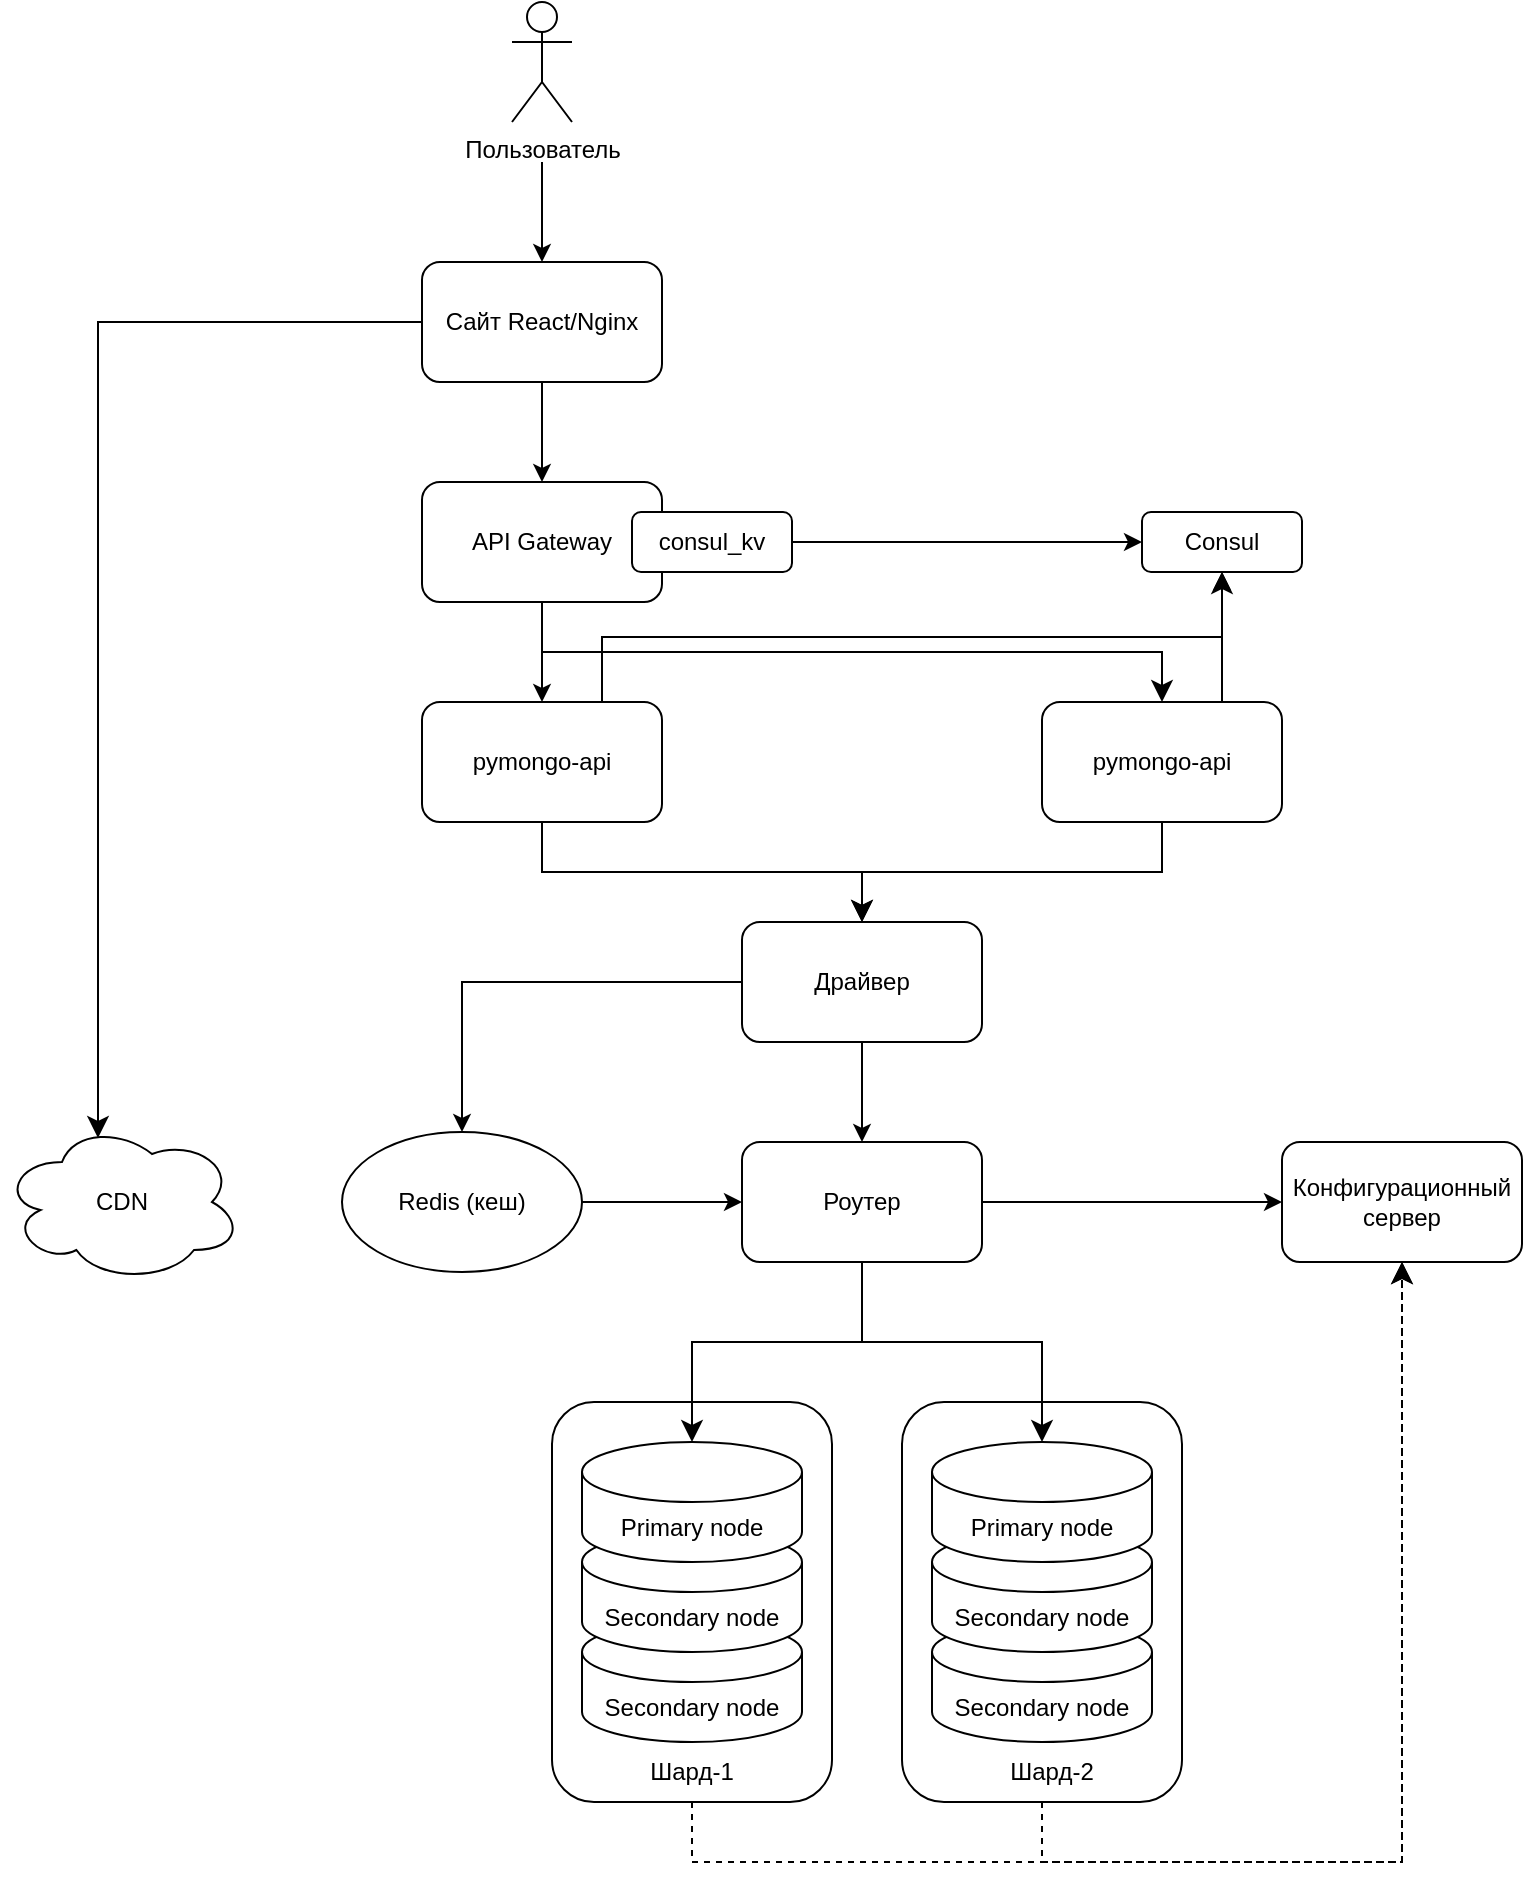 <mxfile version="28.1.1">
  <diagram name="Page-1" id="-H_mtQnk-PTXWXPvYvuk">
    <mxGraphModel dx="1418" dy="1775" grid="1" gridSize="10" guides="1" tooltips="1" connect="1" arrows="1" fold="1" page="1" pageScale="1" pageWidth="1169" pageHeight="827" math="0" shadow="0">
      <root>
        <mxCell id="0" />
        <mxCell id="1" parent="0" />
        <mxCell id="L3L8s4L8XBrhgthileNt-4" value="" style="rounded=1;whiteSpace=wrap;html=1;" parent="1" vertex="1">
          <mxGeometry x="335" y="430" width="140" height="200" as="geometry" />
        </mxCell>
        <mxCell id="zA23MoTUsTF4_91t8viU-3" value="pymongo-api" style="rounded=1;whiteSpace=wrap;html=1;" parent="1" vertex="1">
          <mxGeometry x="270" y="80" width="120" height="60" as="geometry" />
        </mxCell>
        <mxCell id="QN56Hen4QdMKIm7ekJaX-3" style="edgeStyle=orthogonalEdgeStyle;rounded=0;orthogonalLoop=1;jettySize=auto;html=1;entryX=0.5;entryY=0;entryDx=0;entryDy=0;" parent="1" source="ZDiS8tOswUMUVhU6oUfK-1" target="QN56Hen4QdMKIm7ekJaX-1" edge="1">
          <mxGeometry relative="1" as="geometry" />
        </mxCell>
        <mxCell id="ZDiS8tOswUMUVhU6oUfK-1" value="Драйвер" style="rounded=1;whiteSpace=wrap;html=1;" parent="1" vertex="1">
          <mxGeometry x="430" y="190" width="120" height="60" as="geometry" />
        </mxCell>
        <mxCell id="ZDiS8tOswUMUVhU6oUfK-4" value="Роутер" style="rounded=1;whiteSpace=wrap;html=1;" parent="1" vertex="1">
          <mxGeometry x="430" y="300" width="120" height="60" as="geometry" />
        </mxCell>
        <mxCell id="ZDiS8tOswUMUVhU6oUfK-8" value="" style="endArrow=classic;html=1;rounded=0;exitX=0.5;exitY=1;exitDx=0;exitDy=0;" parent="1" source="ZDiS8tOswUMUVhU6oUfK-1" edge="1">
          <mxGeometry width="50" height="50" relative="1" as="geometry">
            <mxPoint x="560" y="510" as="sourcePoint" />
            <mxPoint x="490" y="300" as="targetPoint" />
          </mxGeometry>
        </mxCell>
        <mxCell id="ZDiS8tOswUMUVhU6oUfK-11" value="Конфигурационный сервер" style="rounded=1;whiteSpace=wrap;html=1;" parent="1" vertex="1">
          <mxGeometry x="700" y="300" width="120" height="60" as="geometry" />
        </mxCell>
        <mxCell id="ZDiS8tOswUMUVhU6oUfK-12" value="" style="endArrow=classic;html=1;rounded=0;exitX=1;exitY=0.5;exitDx=0;exitDy=0;entryX=0;entryY=0.5;entryDx=0;entryDy=0;" parent="1" source="ZDiS8tOswUMUVhU6oUfK-4" target="ZDiS8tOswUMUVhU6oUfK-11" edge="1">
          <mxGeometry width="50" height="50" relative="1" as="geometry">
            <mxPoint x="560" y="610" as="sourcePoint" />
            <mxPoint x="610" y="560" as="targetPoint" />
          </mxGeometry>
        </mxCell>
        <mxCell id="ZDiS8tOswUMUVhU6oUfK-16" value="" style="edgeStyle=elbowEdgeStyle;elbow=vertical;endArrow=classic;html=1;curved=0;rounded=0;endSize=8;startSize=8;exitX=0.5;exitY=1;exitDx=0;exitDy=0;entryX=0.5;entryY=0;entryDx=0;entryDy=0;entryPerimeter=0;" parent="1" source="ZDiS8tOswUMUVhU6oUfK-4" target="ZDiS8tOswUMUVhU6oUfK-13" edge="1">
          <mxGeometry width="50" height="50" relative="1" as="geometry">
            <mxPoint x="560" y="610" as="sourcePoint" />
            <mxPoint x="610" y="560" as="targetPoint" />
            <Array as="points">
              <mxPoint x="450" y="400" />
            </Array>
          </mxGeometry>
        </mxCell>
        <mxCell id="ZDiS8tOswUMUVhU6oUfK-17" value="" style="edgeStyle=elbowEdgeStyle;elbow=vertical;endArrow=classic;html=1;curved=0;rounded=0;endSize=8;startSize=8;entryX=0.5;entryY=1;entryDx=0;entryDy=0;exitX=0.5;exitY=1;exitDx=0;exitDy=0;dashed=1;" parent="1" source="L3L8s4L8XBrhgthileNt-6" target="ZDiS8tOswUMUVhU6oUfK-11" edge="1">
          <mxGeometry width="50" height="50" relative="1" as="geometry">
            <mxPoint x="582.04" y="604.35" as="sourcePoint" />
            <mxPoint x="610" y="460" as="targetPoint" />
            <Array as="points">
              <mxPoint x="660" y="660" />
            </Array>
          </mxGeometry>
        </mxCell>
        <mxCell id="ZDiS8tOswUMUVhU6oUfK-18" value="" style="edgeStyle=elbowEdgeStyle;elbow=vertical;endArrow=classic;html=1;curved=0;rounded=0;endSize=8;startSize=8;exitX=0.5;exitY=1;exitDx=0;exitDy=0;entryX=0.5;entryY=1;entryDx=0;entryDy=0;dashed=1;" parent="1" source="L3L8s4L8XBrhgthileNt-4" target="ZDiS8tOswUMUVhU6oUfK-11" edge="1">
          <mxGeometry width="50" height="50" relative="1" as="geometry">
            <mxPoint x="560" y="510" as="sourcePoint" />
            <mxPoint x="760" y="370" as="targetPoint" />
            <Array as="points">
              <mxPoint x="580" y="660" />
            </Array>
          </mxGeometry>
        </mxCell>
        <mxCell id="L3L8s4L8XBrhgthileNt-3" value="" style="edgeStyle=elbowEdgeStyle;elbow=vertical;endArrow=classic;html=1;curved=0;rounded=0;endSize=8;startSize=8;exitX=0.5;exitY=1;exitDx=0;exitDy=0;exitPerimeter=0;entryX=0.5;entryY=1;entryDx=0;entryDy=0;dashed=1;" parent="1" source="ZDiS8tOswUMUVhU6oUfK-13" target="L3L8s4L8XBrhgthileNt-2" edge="1">
          <mxGeometry width="50" height="50" relative="1" as="geometry">
            <mxPoint x="405" y="510" as="sourcePoint" />
            <mxPoint x="760" y="360" as="targetPoint" />
            <Array as="points" />
          </mxGeometry>
        </mxCell>
        <mxCell id="L3L8s4L8XBrhgthileNt-2" value="Secondary node" style="shape=cylinder3;whiteSpace=wrap;html=1;boundedLbl=1;backgroundOutline=1;size=15;" parent="1" vertex="1">
          <mxGeometry x="350" y="540" width="110" height="60" as="geometry" />
        </mxCell>
        <mxCell id="L3L8s4L8XBrhgthileNt-1" value="Secondary node" style="shape=cylinder3;whiteSpace=wrap;html=1;boundedLbl=1;backgroundOutline=1;size=15;" parent="1" vertex="1">
          <mxGeometry x="350" y="495" width="110" height="60" as="geometry" />
        </mxCell>
        <mxCell id="ZDiS8tOswUMUVhU6oUfK-13" value="Primary node" style="shape=cylinder3;whiteSpace=wrap;html=1;boundedLbl=1;backgroundOutline=1;size=15;" parent="1" vertex="1">
          <mxGeometry x="350" y="450" width="110" height="60" as="geometry" />
        </mxCell>
        <mxCell id="L3L8s4L8XBrhgthileNt-5" value="Шард-1" style="text;html=1;align=center;verticalAlign=middle;whiteSpace=wrap;rounded=0;" parent="1" vertex="1">
          <mxGeometry x="375" y="600" width="60" height="30" as="geometry" />
        </mxCell>
        <mxCell id="L3L8s4L8XBrhgthileNt-6" value="" style="rounded=1;whiteSpace=wrap;html=1;" parent="1" vertex="1">
          <mxGeometry x="510" y="430" width="140" height="200" as="geometry" />
        </mxCell>
        <mxCell id="L3L8s4L8XBrhgthileNt-7" value="" style="edgeStyle=elbowEdgeStyle;elbow=vertical;endArrow=classic;html=1;curved=0;rounded=0;endSize=8;startSize=8;exitX=0.5;exitY=1;exitDx=0;exitDy=0;exitPerimeter=0;entryX=0.5;entryY=1;entryDx=0;entryDy=0;dashed=1;" parent="1" source="L3L8s4L8XBrhgthileNt-10" target="L3L8s4L8XBrhgthileNt-8" edge="1">
          <mxGeometry width="50" height="50" relative="1" as="geometry">
            <mxPoint x="580" y="510" as="sourcePoint" />
            <mxPoint x="935" y="360" as="targetPoint" />
            <Array as="points" />
          </mxGeometry>
        </mxCell>
        <mxCell id="L3L8s4L8XBrhgthileNt-8" value="Secondary node" style="shape=cylinder3;whiteSpace=wrap;html=1;boundedLbl=1;backgroundOutline=1;size=15;" parent="1" vertex="1">
          <mxGeometry x="525" y="540" width="110" height="60" as="geometry" />
        </mxCell>
        <mxCell id="L3L8s4L8XBrhgthileNt-9" value="Secondary node" style="shape=cylinder3;whiteSpace=wrap;html=1;boundedLbl=1;backgroundOutline=1;size=15;" parent="1" vertex="1">
          <mxGeometry x="525" y="495" width="110" height="60" as="geometry" />
        </mxCell>
        <mxCell id="L3L8s4L8XBrhgthileNt-10" value="Primary node" style="shape=cylinder3;whiteSpace=wrap;html=1;boundedLbl=1;backgroundOutline=1;size=15;" parent="1" vertex="1">
          <mxGeometry x="525" y="450" width="110" height="60" as="geometry" />
        </mxCell>
        <mxCell id="L3L8s4L8XBrhgthileNt-11" value="Шард-2" style="text;html=1;align=center;verticalAlign=middle;whiteSpace=wrap;rounded=0;" parent="1" vertex="1">
          <mxGeometry x="555" y="600" width="60" height="30" as="geometry" />
        </mxCell>
        <mxCell id="ZDiS8tOswUMUVhU6oUfK-15" value="" style="edgeStyle=elbowEdgeStyle;elbow=vertical;endArrow=classic;html=1;curved=0;rounded=0;endSize=8;startSize=8;exitX=0.5;exitY=1;exitDx=0;exitDy=0;" parent="1" source="ZDiS8tOswUMUVhU6oUfK-4" edge="1">
          <mxGeometry width="50" height="50" relative="1" as="geometry">
            <mxPoint x="560" y="610" as="sourcePoint" />
            <mxPoint x="580" y="450" as="targetPoint" />
            <Array as="points">
              <mxPoint x="530" y="400" />
            </Array>
          </mxGeometry>
        </mxCell>
        <mxCell id="QN56Hen4QdMKIm7ekJaX-1" value="Redis (кеш)" style="ellipse;whiteSpace=wrap;html=1;" parent="1" vertex="1">
          <mxGeometry x="230" y="295" width="120" height="70" as="geometry" />
        </mxCell>
        <mxCell id="QN56Hen4QdMKIm7ekJaX-4" value="" style="endArrow=classic;html=1;rounded=0;exitX=1;exitY=0.5;exitDx=0;exitDy=0;" parent="1" source="QN56Hen4QdMKIm7ekJaX-1" target="ZDiS8tOswUMUVhU6oUfK-4" edge="1">
          <mxGeometry width="50" height="50" relative="1" as="geometry">
            <mxPoint x="520" y="270" as="sourcePoint" />
            <mxPoint x="570" y="220" as="targetPoint" />
          </mxGeometry>
        </mxCell>
        <mxCell id="azqMCx43SctIDBxosJeX-1" value="pymongo-api" style="rounded=1;whiteSpace=wrap;html=1;" parent="1" vertex="1">
          <mxGeometry x="580" y="80" width="120" height="60" as="geometry" />
        </mxCell>
        <mxCell id="azqMCx43SctIDBxosJeX-2" value="API Gateway" style="rounded=1;whiteSpace=wrap;html=1;" parent="1" vertex="1">
          <mxGeometry x="270" y="-30" width="120" height="60" as="geometry" />
        </mxCell>
        <mxCell id="azqMCx43SctIDBxosJeX-3" value="consul_kv" style="rounded=1;whiteSpace=wrap;html=1;" parent="1" vertex="1">
          <mxGeometry x="375" y="-15" width="80" height="30" as="geometry" />
        </mxCell>
        <mxCell id="azqMCx43SctIDBxosJeX-4" value="Consul" style="rounded=1;whiteSpace=wrap;html=1;" parent="1" vertex="1">
          <mxGeometry x="630" y="-15" width="80" height="30" as="geometry" />
        </mxCell>
        <mxCell id="azqMCx43SctIDBxosJeX-5" value="" style="edgeStyle=elbowEdgeStyle;elbow=vertical;endArrow=classic;html=1;curved=0;rounded=0;endSize=8;startSize=8;exitX=0.5;exitY=1;exitDx=0;exitDy=0;entryX=0.5;entryY=0;entryDx=0;entryDy=0;" parent="1" source="azqMCx43SctIDBxosJeX-1" target="ZDiS8tOswUMUVhU6oUfK-1" edge="1">
          <mxGeometry width="50" height="50" relative="1" as="geometry">
            <mxPoint x="560" y="410" as="sourcePoint" />
            <mxPoint x="610" y="360" as="targetPoint" />
          </mxGeometry>
        </mxCell>
        <mxCell id="azqMCx43SctIDBxosJeX-6" value="" style="edgeStyle=elbowEdgeStyle;elbow=vertical;endArrow=classic;html=1;curved=0;rounded=0;endSize=8;startSize=8;" parent="1" source="zA23MoTUsTF4_91t8viU-3" target="ZDiS8tOswUMUVhU6oUfK-1" edge="1">
          <mxGeometry width="50" height="50" relative="1" as="geometry">
            <mxPoint x="560" y="410" as="sourcePoint" />
            <mxPoint x="610" y="360" as="targetPoint" />
          </mxGeometry>
        </mxCell>
        <mxCell id="azqMCx43SctIDBxosJeX-7" value="" style="endArrow=classic;html=1;rounded=0;exitX=0.5;exitY=1;exitDx=0;exitDy=0;entryX=0.5;entryY=0;entryDx=0;entryDy=0;" parent="1" source="azqMCx43SctIDBxosJeX-2" target="zA23MoTUsTF4_91t8viU-3" edge="1">
          <mxGeometry width="50" height="50" relative="1" as="geometry">
            <mxPoint x="560" y="410" as="sourcePoint" />
            <mxPoint x="610" y="360" as="targetPoint" />
          </mxGeometry>
        </mxCell>
        <mxCell id="azqMCx43SctIDBxosJeX-8" value="" style="edgeStyle=elbowEdgeStyle;elbow=vertical;endArrow=classic;html=1;curved=0;rounded=0;endSize=8;startSize=8;exitX=0.5;exitY=1;exitDx=0;exitDy=0;" parent="1" source="azqMCx43SctIDBxosJeX-2" target="azqMCx43SctIDBxosJeX-1" edge="1">
          <mxGeometry width="50" height="50" relative="1" as="geometry">
            <mxPoint x="560" y="410" as="sourcePoint" />
            <mxPoint x="610" y="360" as="targetPoint" />
          </mxGeometry>
        </mxCell>
        <mxCell id="azqMCx43SctIDBxosJeX-9" value="" style="edgeStyle=elbowEdgeStyle;elbow=vertical;endArrow=classic;html=1;curved=0;rounded=0;endSize=8;startSize=8;exitX=0.75;exitY=0;exitDx=0;exitDy=0;entryX=0.5;entryY=1;entryDx=0;entryDy=0;" parent="1" source="zA23MoTUsTF4_91t8viU-3" target="azqMCx43SctIDBxosJeX-4" edge="1">
          <mxGeometry width="50" height="50" relative="1" as="geometry">
            <mxPoint x="560" y="410" as="sourcePoint" />
            <mxPoint x="610" y="360" as="targetPoint" />
          </mxGeometry>
        </mxCell>
        <mxCell id="azqMCx43SctIDBxosJeX-10" value="" style="endArrow=classic;html=1;rounded=0;entryX=0.5;entryY=1;entryDx=0;entryDy=0;exitX=0.75;exitY=0;exitDx=0;exitDy=0;" parent="1" source="azqMCx43SctIDBxosJeX-1" target="azqMCx43SctIDBxosJeX-4" edge="1">
          <mxGeometry width="50" height="50" relative="1" as="geometry">
            <mxPoint x="560" y="410" as="sourcePoint" />
            <mxPoint x="610" y="360" as="targetPoint" />
          </mxGeometry>
        </mxCell>
        <mxCell id="azqMCx43SctIDBxosJeX-11" value="" style="endArrow=classic;html=1;rounded=0;exitX=1;exitY=0.5;exitDx=0;exitDy=0;entryX=0;entryY=0.5;entryDx=0;entryDy=0;" parent="1" source="azqMCx43SctIDBxosJeX-3" target="azqMCx43SctIDBxosJeX-4" edge="1">
          <mxGeometry width="50" height="50" relative="1" as="geometry">
            <mxPoint x="560" y="410" as="sourcePoint" />
            <mxPoint x="610" y="360" as="targetPoint" />
          </mxGeometry>
        </mxCell>
        <mxCell id="azqMCx43SctIDBxosJeX-12" value="Сайт React/Nginx" style="rounded=1;whiteSpace=wrap;html=1;" parent="1" vertex="1">
          <mxGeometry x="270" y="-140" width="120" height="60" as="geometry" />
        </mxCell>
        <mxCell id="azqMCx43SctIDBxosJeX-13" value="" style="endArrow=classic;html=1;rounded=0;exitX=0.5;exitY=1;exitDx=0;exitDy=0;" parent="1" source="azqMCx43SctIDBxosJeX-12" target="azqMCx43SctIDBxosJeX-2" edge="1">
          <mxGeometry width="50" height="50" relative="1" as="geometry">
            <mxPoint x="560" y="210" as="sourcePoint" />
            <mxPoint x="610" y="160" as="targetPoint" />
          </mxGeometry>
        </mxCell>
        <mxCell id="azqMCx43SctIDBxosJeX-14" value="Пользователь" style="shape=umlActor;verticalLabelPosition=bottom;verticalAlign=top;html=1;outlineConnect=0;" parent="1" vertex="1">
          <mxGeometry x="315" y="-270" width="30" height="60" as="geometry" />
        </mxCell>
        <mxCell id="azqMCx43SctIDBxosJeX-15" value="" style="endArrow=classic;html=1;rounded=0;entryX=0.5;entryY=0;entryDx=0;entryDy=0;" parent="1" target="azqMCx43SctIDBxosJeX-12" edge="1">
          <mxGeometry width="50" height="50" relative="1" as="geometry">
            <mxPoint x="330" y="-190" as="sourcePoint" />
            <mxPoint x="610" y="60" as="targetPoint" />
          </mxGeometry>
        </mxCell>
        <mxCell id="6SJzstdpUO6TdIrxNuXo-1" value="CDN" style="ellipse;shape=cloud;whiteSpace=wrap;html=1;" vertex="1" parent="1">
          <mxGeometry x="60" y="290" width="120" height="80" as="geometry" />
        </mxCell>
        <mxCell id="6SJzstdpUO6TdIrxNuXo-4" value="" style="edgeStyle=elbowEdgeStyle;elbow=vertical;endArrow=classic;html=1;curved=0;rounded=0;endSize=8;startSize=8;exitX=0;exitY=0.5;exitDx=0;exitDy=0;entryX=0.4;entryY=0.1;entryDx=0;entryDy=0;entryPerimeter=0;" edge="1" parent="1" source="azqMCx43SctIDBxosJeX-12" target="6SJzstdpUO6TdIrxNuXo-1">
          <mxGeometry width="50" height="50" relative="1" as="geometry">
            <mxPoint x="340" y="280" as="sourcePoint" />
            <mxPoint x="390" y="230" as="targetPoint" />
            <Array as="points">
              <mxPoint x="140" y="-110" />
            </Array>
          </mxGeometry>
        </mxCell>
      </root>
    </mxGraphModel>
  </diagram>
</mxfile>
